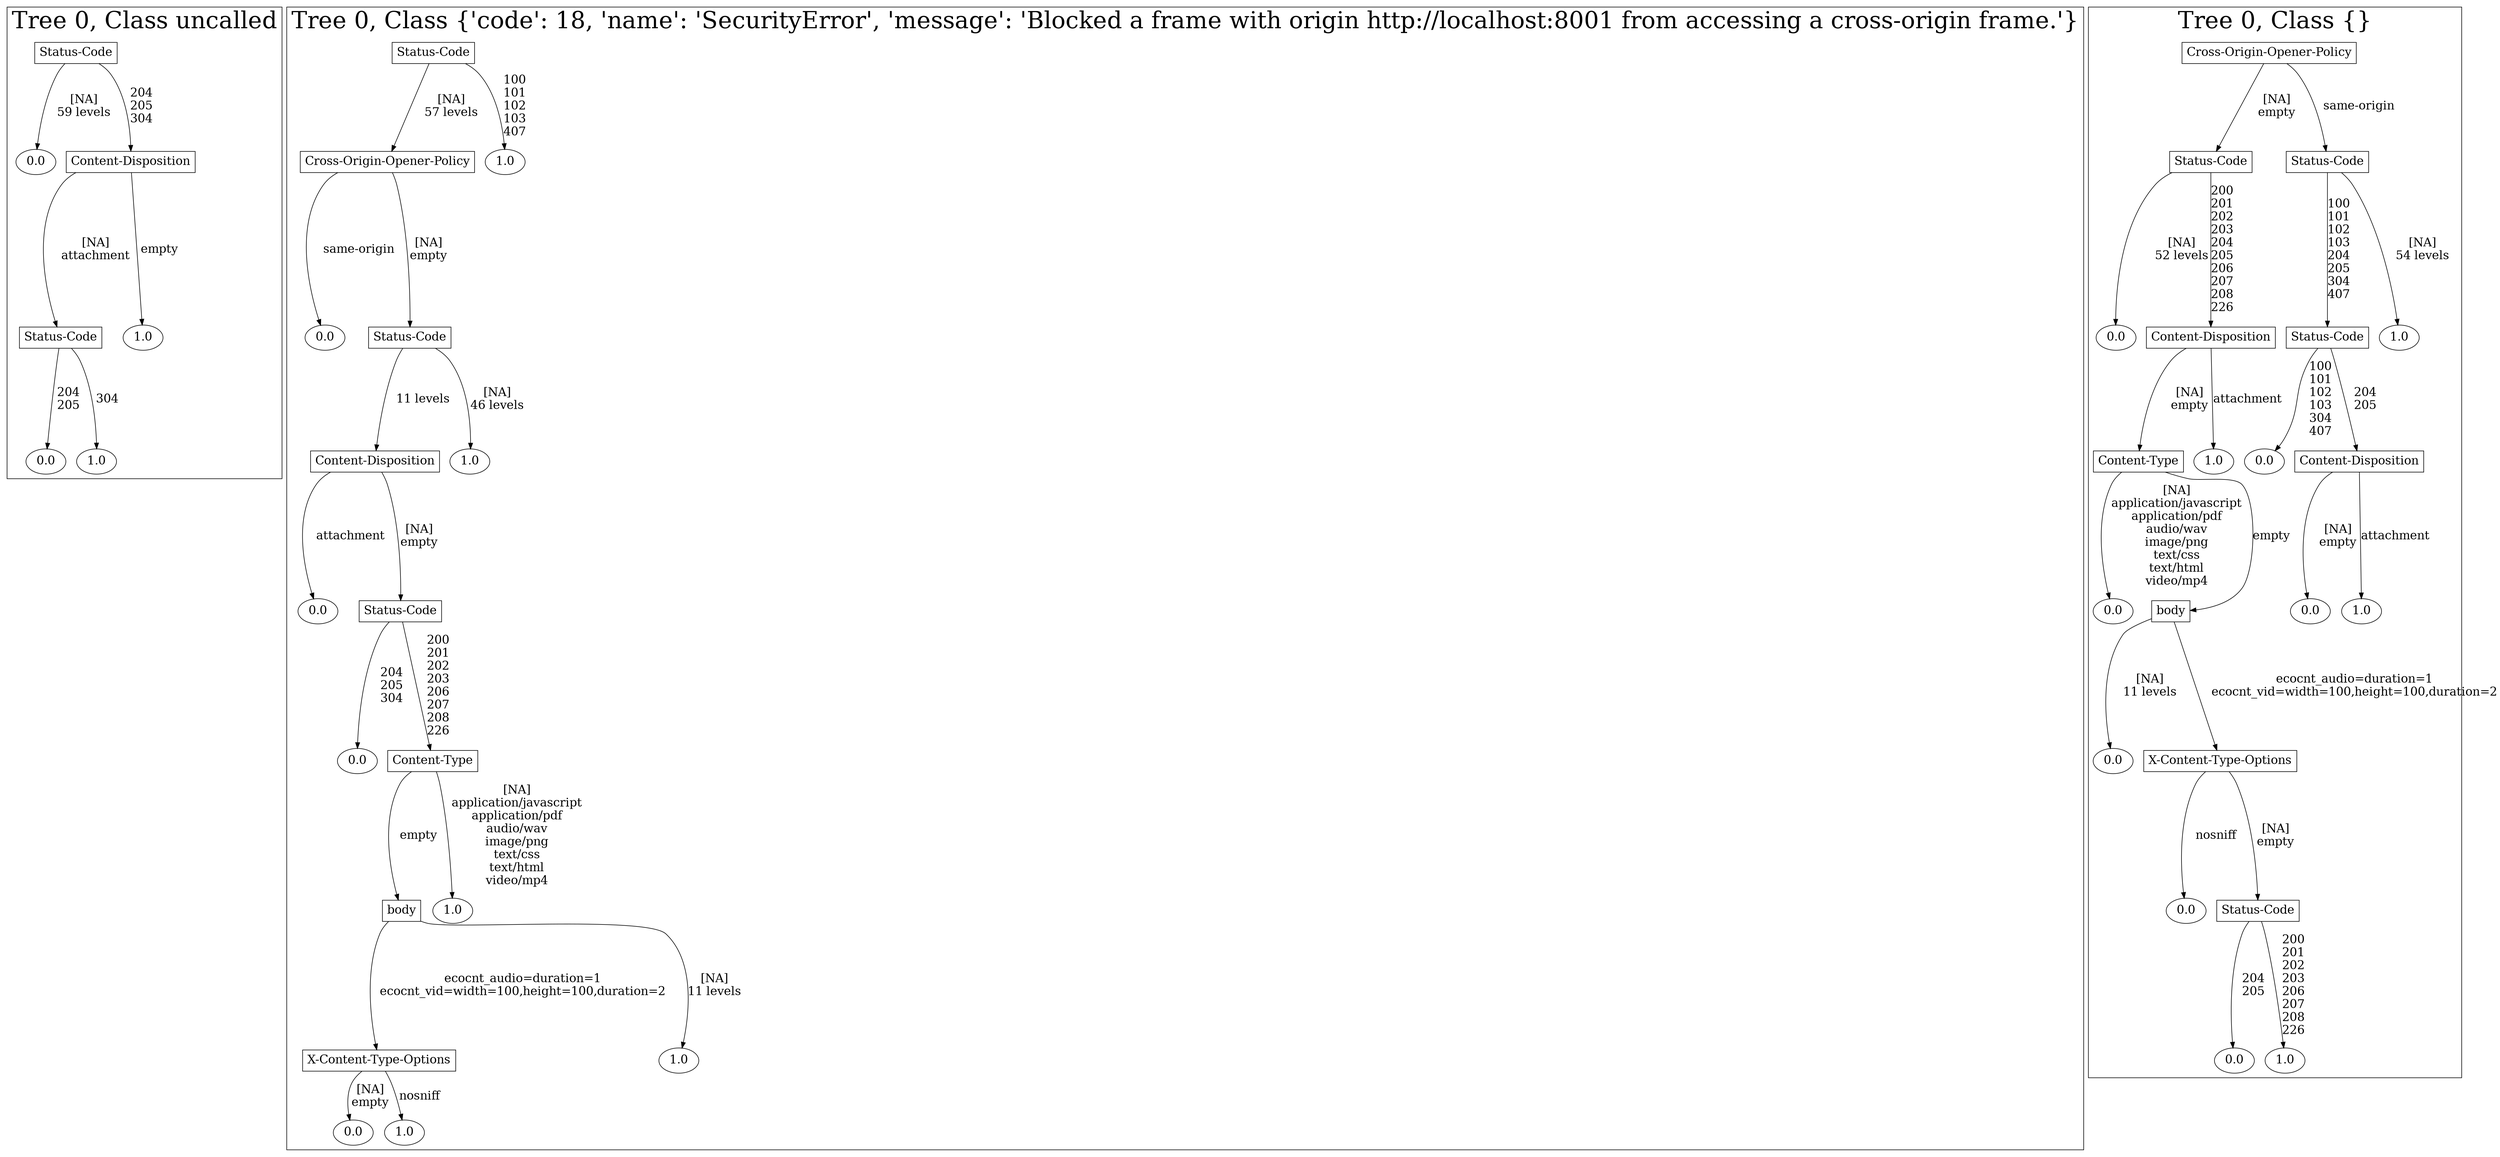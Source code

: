 /*
Generated by:
    http://https://github.com/h2oai/h2o-3/tree/master/h2o-genmodel/src/main/java/hex/genmodel/tools/PrintMojo.java
*/

/*
On a mac:

$ brew install graphviz
$ dot -Tpng file.gv -o file.png
$ open file.png
*/

digraph G {

subgraph cluster_0 {
/* Nodes */

/* Level 0 */
{
"SG_0_Node_0" [shape=box, fontsize=20, label="Status-Code"]
}

/* Level 1 */
{
"SG_0_Node_3" [fontsize=20, label="0.0"]
"SG_0_Node_1" [shape=box, fontsize=20, label="Content-Disposition"]
}

/* Level 2 */
{
"SG_0_Node_2" [shape=box, fontsize=20, label="Status-Code"]
"SG_0_Node_4" [fontsize=20, label="1.0"]
}

/* Level 3 */
{
"SG_0_Node_5" [fontsize=20, label="0.0"]
"SG_0_Node_6" [fontsize=20, label="1.0"]
}

/* Edges */
"SG_0_Node_0" -> "SG_0_Node_3" [fontsize=20, label="[NA]
59 levels
"]
"SG_0_Node_0" -> "SG_0_Node_1" [fontsize=20, label="204
205
304
"]
"SG_0_Node_1" -> "SG_0_Node_2" [fontsize=20, label="[NA]
attachment
"]
"SG_0_Node_1" -> "SG_0_Node_4" [fontsize=20, label="empty
"]
"SG_0_Node_2" -> "SG_0_Node_5" [fontsize=20, label="204
205
"]
"SG_0_Node_2" -> "SG_0_Node_6" [fontsize=20, label="304
"]

fontsize=40
label="Tree 0, Class uncalled"
}

subgraph cluster_1 {
/* Nodes */

/* Level 0 */
{
"SG_1_Node_0" [shape=box, fontsize=20, label="Status-Code"]
}

/* Level 1 */
{
"SG_1_Node_1" [shape=box, fontsize=20, label="Cross-Origin-Opener-Policy"]
"SG_1_Node_8" [fontsize=20, label="1.0"]
}

/* Level 2 */
{
"SG_1_Node_9" [fontsize=20, label="0.0"]
"SG_1_Node_2" [shape=box, fontsize=20, label="Status-Code"]
}

/* Level 3 */
{
"SG_1_Node_3" [shape=box, fontsize=20, label="Content-Disposition"]
"SG_1_Node_10" [fontsize=20, label="1.0"]
}

/* Level 4 */
{
"SG_1_Node_11" [fontsize=20, label="0.0"]
"SG_1_Node_4" [shape=box, fontsize=20, label="Status-Code"]
}

/* Level 5 */
{
"SG_1_Node_12" [fontsize=20, label="0.0"]
"SG_1_Node_5" [shape=box, fontsize=20, label="Content-Type"]
}

/* Level 6 */
{
"SG_1_Node_6" [shape=box, fontsize=20, label="body"]
"SG_1_Node_13" [fontsize=20, label="1.0"]
}

/* Level 7 */
{
"SG_1_Node_7" [shape=box, fontsize=20, label="X-Content-Type-Options"]
"SG_1_Node_14" [fontsize=20, label="1.0"]
}

/* Level 8 */
{
"SG_1_Node_15" [fontsize=20, label="0.0"]
"SG_1_Node_16" [fontsize=20, label="1.0"]
}

/* Edges */
"SG_1_Node_0" -> "SG_1_Node_1" [fontsize=20, label="[NA]
57 levels
"]
"SG_1_Node_0" -> "SG_1_Node_8" [fontsize=20, label="100
101
102
103
407
"]
"SG_1_Node_1" -> "SG_1_Node_9" [fontsize=20, label="same-origin
"]
"SG_1_Node_1" -> "SG_1_Node_2" [fontsize=20, label="[NA]
empty
"]
"SG_1_Node_2" -> "SG_1_Node_3" [fontsize=20, label="11 levels
"]
"SG_1_Node_2" -> "SG_1_Node_10" [fontsize=20, label="[NA]
46 levels
"]
"SG_1_Node_3" -> "SG_1_Node_11" [fontsize=20, label="attachment
"]
"SG_1_Node_3" -> "SG_1_Node_4" [fontsize=20, label="[NA]
empty
"]
"SG_1_Node_4" -> "SG_1_Node_12" [fontsize=20, label="204
205
304
"]
"SG_1_Node_4" -> "SG_1_Node_5" [fontsize=20, label="200
201
202
203
206
207
208
226
"]
"SG_1_Node_5" -> "SG_1_Node_6" [fontsize=20, label="empty
"]
"SG_1_Node_5" -> "SG_1_Node_13" [fontsize=20, label="[NA]
application/javascript
application/pdf
audio/wav
image/png
text/css
text/html
video/mp4
"]
"SG_1_Node_6" -> "SG_1_Node_7" [fontsize=20, label="ecocnt_audio=duration=1
ecocnt_vid=width=100,height=100,duration=2
"]
"SG_1_Node_6" -> "SG_1_Node_14" [fontsize=20, label="[NA]
11 levels
"]
"SG_1_Node_7" -> "SG_1_Node_15" [fontsize=20, label="[NA]
empty
"]
"SG_1_Node_7" -> "SG_1_Node_16" [fontsize=20, label="nosniff
"]

fontsize=40
label="Tree 0, Class {'code': 18, 'name': 'SecurityError', 'message': 'Blocked a frame with origin http://localhost:8001 from accessing a cross-origin frame.'}"
}

subgraph cluster_2 {
/* Nodes */

/* Level 0 */
{
"SG_2_Node_0" [shape=box, fontsize=20, label="Cross-Origin-Opener-Policy"]
}

/* Level 1 */
{
"SG_2_Node_1" [shape=box, fontsize=20, label="Status-Code"]
"SG_2_Node_2" [shape=box, fontsize=20, label="Status-Code"]
}

/* Level 2 */
{
"SG_2_Node_10" [fontsize=20, label="0.0"]
"SG_2_Node_3" [shape=box, fontsize=20, label="Content-Disposition"]
"SG_2_Node_4" [shape=box, fontsize=20, label="Status-Code"]
"SG_2_Node_11" [fontsize=20, label="1.0"]
}

/* Level 3 */
{
"SG_2_Node_5" [shape=box, fontsize=20, label="Content-Type"]
"SG_2_Node_12" [fontsize=20, label="1.0"]
"SG_2_Node_13" [fontsize=20, label="0.0"]
"SG_2_Node_6" [shape=box, fontsize=20, label="Content-Disposition"]
}

/* Level 4 */
{
"SG_2_Node_14" [fontsize=20, label="0.0"]
"SG_2_Node_7" [shape=box, fontsize=20, label="body"]
"SG_2_Node_15" [fontsize=20, label="0.0"]
"SG_2_Node_16" [fontsize=20, label="1.0"]
}

/* Level 5 */
{
"SG_2_Node_17" [fontsize=20, label="0.0"]
"SG_2_Node_8" [shape=box, fontsize=20, label="X-Content-Type-Options"]
}

/* Level 6 */
{
"SG_2_Node_18" [fontsize=20, label="0.0"]
"SG_2_Node_9" [shape=box, fontsize=20, label="Status-Code"]
}

/* Level 7 */
{
"SG_2_Node_19" [fontsize=20, label="0.0"]
"SG_2_Node_20" [fontsize=20, label="1.0"]
}

/* Edges */
"SG_2_Node_0" -> "SG_2_Node_1" [fontsize=20, label="[NA]
empty
"]
"SG_2_Node_0" -> "SG_2_Node_2" [fontsize=20, label="same-origin
"]
"SG_2_Node_2" -> "SG_2_Node_4" [fontsize=20, label="100
101
102
103
204
205
304
407
"]
"SG_2_Node_2" -> "SG_2_Node_11" [fontsize=20, label="[NA]
54 levels
"]
"SG_2_Node_4" -> "SG_2_Node_13" [fontsize=20, label="100
101
102
103
304
407
"]
"SG_2_Node_4" -> "SG_2_Node_6" [fontsize=20, label="204
205
"]
"SG_2_Node_6" -> "SG_2_Node_15" [fontsize=20, label="[NA]
empty
"]
"SG_2_Node_6" -> "SG_2_Node_16" [fontsize=20, label="attachment
"]
"SG_2_Node_1" -> "SG_2_Node_10" [fontsize=20, label="[NA]
52 levels
"]
"SG_2_Node_1" -> "SG_2_Node_3" [fontsize=20, label="200
201
202
203
204
205
206
207
208
226
"]
"SG_2_Node_3" -> "SG_2_Node_5" [fontsize=20, label="[NA]
empty
"]
"SG_2_Node_3" -> "SG_2_Node_12" [fontsize=20, label="attachment
"]
"SG_2_Node_5" -> "SG_2_Node_14" [fontsize=20, label="[NA]
application/javascript
application/pdf
audio/wav
image/png
text/css
text/html
video/mp4
"]
"SG_2_Node_5" -> "SG_2_Node_7" [fontsize=20, label="empty
"]
"SG_2_Node_7" -> "SG_2_Node_17" [fontsize=20, label="[NA]
11 levels
"]
"SG_2_Node_7" -> "SG_2_Node_8" [fontsize=20, label="ecocnt_audio=duration=1
ecocnt_vid=width=100,height=100,duration=2
"]
"SG_2_Node_8" -> "SG_2_Node_18" [fontsize=20, label="nosniff
"]
"SG_2_Node_8" -> "SG_2_Node_9" [fontsize=20, label="[NA]
empty
"]
"SG_2_Node_9" -> "SG_2_Node_19" [fontsize=20, label="204
205
"]
"SG_2_Node_9" -> "SG_2_Node_20" [fontsize=20, label="200
201
202
203
206
207
208
226
"]

fontsize=40
label="Tree 0, Class {}"
}

}

